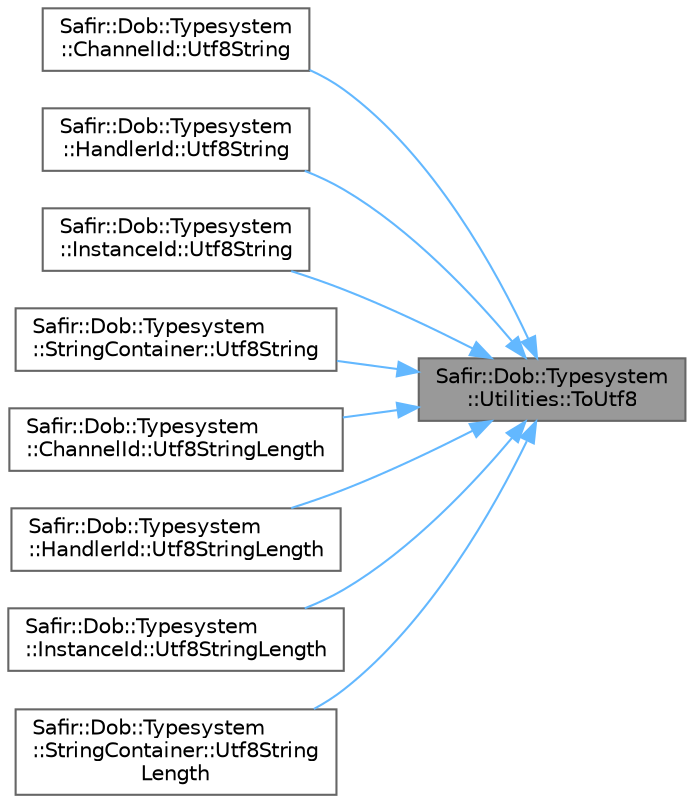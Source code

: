 digraph "Safir::Dob::Typesystem::Utilities::ToUtf8"
{
 // LATEX_PDF_SIZE
  bgcolor="transparent";
  edge [fontname=Helvetica,fontsize=10,labelfontname=Helvetica,labelfontsize=10];
  node [fontname=Helvetica,fontsize=10,shape=box,height=0.2,width=0.4];
  rankdir="RL";
  Node1 [label="Safir::Dob::Typesystem\l::Utilities::ToUtf8",height=0.2,width=0.4,color="gray40", fillcolor="grey60", style="filled", fontcolor="black",tooltip="Convert a std::wstring to UTF8-encoded std::string."];
  Node1 -> Node2 [dir="back",color="steelblue1",style="solid"];
  Node2 [label="Safir::Dob::Typesystem\l::ChannelId::Utf8String",height=0.2,width=0.4,color="grey40", fillcolor="white", style="filled",URL="$a01395.html#ac6e18e600b2fb8f85f4fe65e37a4a892",tooltip="Convert the string to UTF-8."];
  Node1 -> Node3 [dir="back",color="steelblue1",style="solid"];
  Node3 [label="Safir::Dob::Typesystem\l::HandlerId::Utf8String",height=0.2,width=0.4,color="grey40", fillcolor="white", style="filled",URL="$a01483.html#a659759fe7ec2637d8fb173d56f534907",tooltip="Convert the string to UTF-8."];
  Node1 -> Node4 [dir="back",color="steelblue1",style="solid"];
  Node4 [label="Safir::Dob::Typesystem\l::InstanceId::Utf8String",height=0.2,width=0.4,color="grey40", fillcolor="white", style="filled",URL="$a01487.html#ae43df2437a787fbbcef920f204073985",tooltip="Convert the string to UTF-8."];
  Node1 -> Node5 [dir="back",color="steelblue1",style="solid"];
  Node5 [label="Safir::Dob::Typesystem\l::StringContainer::Utf8String",height=0.2,width=0.4,color="grey40", fillcolor="white", style="filled",URL="$a01627.html#a5e525d3390343a853af675c69baebd72",tooltip="Convert the string to a UTF8 encoded std::string."];
  Node1 -> Node6 [dir="back",color="steelblue1",style="solid"];
  Node6 [label="Safir::Dob::Typesystem\l::ChannelId::Utf8StringLength",height=0.2,width=0.4,color="grey40", fillcolor="white", style="filled",URL="$a01395.html#a202ba289ea2713bd5c5c1b014707de65",tooltip="Get the length of the string when converted to UTF-8 encoding."];
  Node1 -> Node7 [dir="back",color="steelblue1",style="solid"];
  Node7 [label="Safir::Dob::Typesystem\l::HandlerId::Utf8StringLength",height=0.2,width=0.4,color="grey40", fillcolor="white", style="filled",URL="$a01483.html#ac4c588bfae9e0bcfa3c7b5f1f728c0d8",tooltip="Get the length of the string when converted to UTF-8 encoding."];
  Node1 -> Node8 [dir="back",color="steelblue1",style="solid"];
  Node8 [label="Safir::Dob::Typesystem\l::InstanceId::Utf8StringLength",height=0.2,width=0.4,color="grey40", fillcolor="white", style="filled",URL="$a01487.html#abdc9f159d27c94eb091316c1a6f9a4bc",tooltip="Get the length of the string when converted to UTF-8 encoding."];
  Node1 -> Node9 [dir="back",color="steelblue1",style="solid"];
  Node9 [label="Safir::Dob::Typesystem\l::StringContainer::Utf8String\lLength",height=0.2,width=0.4,color="grey40", fillcolor="white", style="filled",URL="$a01627.html#a90929dd3965c3e3152abc589d85baeba",tooltip="Calculate the length needed for this string in UTF8 encoding."];
}
